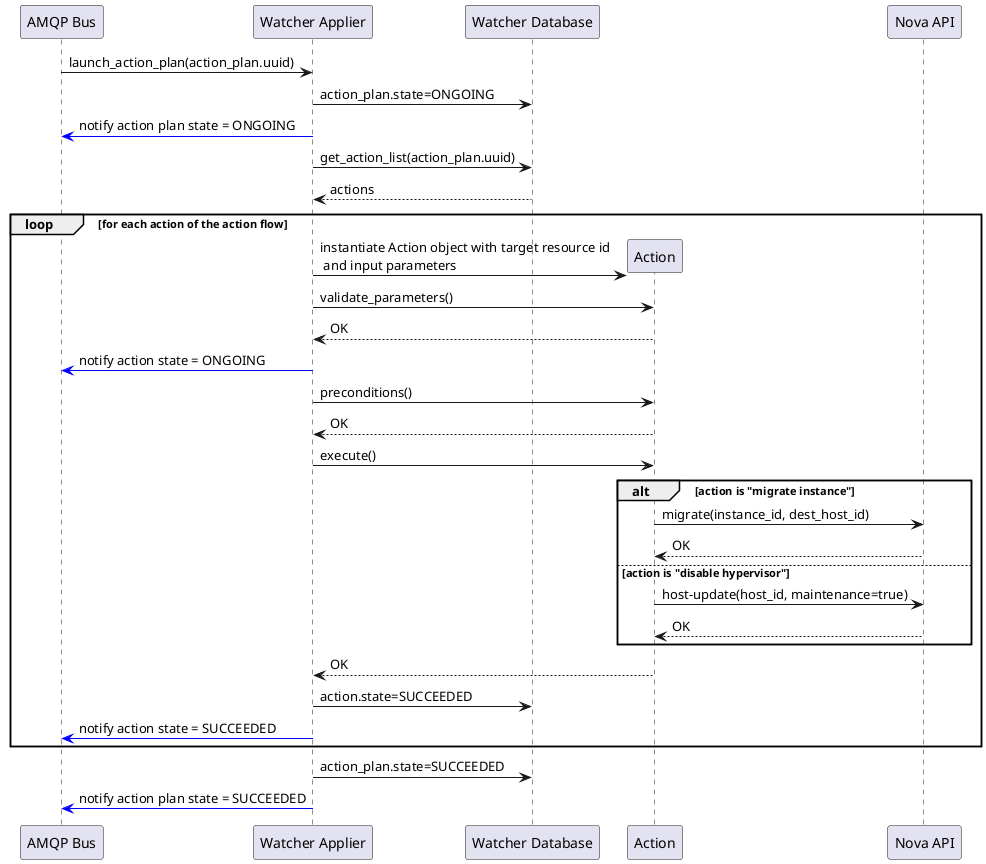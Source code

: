 @startuml

"AMQP Bus" -> "Watcher Applier" : launch_action_plan(action_plan.uuid)
"Watcher Applier" -> "Watcher Database" : action_plan.state=ONGOING
"Watcher Applier" -[#blue]> "AMQP Bus" : notify action plan state = ONGOING
"Watcher Applier" -> "Watcher Database" : get_action_list(action_plan.uuid)
"Watcher Applier" <-- "Watcher Database" : actions
loop for each action of the action flow
create Action
"Watcher Applier" -> Action : instantiate Action object with target resource id\n and input parameters
"Watcher Applier" -> Action : validate_parameters()
"Watcher Applier" <-- Action : OK
"Watcher Applier" -[#blue]> "AMQP Bus" : notify action state = ONGOING
"Watcher Applier" -> Action : preconditions()
"Watcher Applier" <-- Action : OK
"Watcher Applier" -> Action : execute()
alt action is "migrate instance"
Action -> "Nova API" : migrate(instance_id, dest_host_id)
Action <-- "Nova API" : OK
else action is "disable hypervisor"
Action -> "Nova API" : host-update(host_id, maintenance=true)
Action <-- "Nova API" : OK
end
"Watcher Applier" <-- Action : OK
"Watcher Applier" -> "Watcher Database" : action.state=SUCCEEDED
"Watcher Applier" -[#blue]> "AMQP Bus" : notify action state = SUCCEEDED
end
"Watcher Applier" -> "Watcher Database" : action_plan.state=SUCCEEDED
"Watcher Applier" -[#blue]> "AMQP Bus" : notify action plan state = SUCCEEDED

@enduml